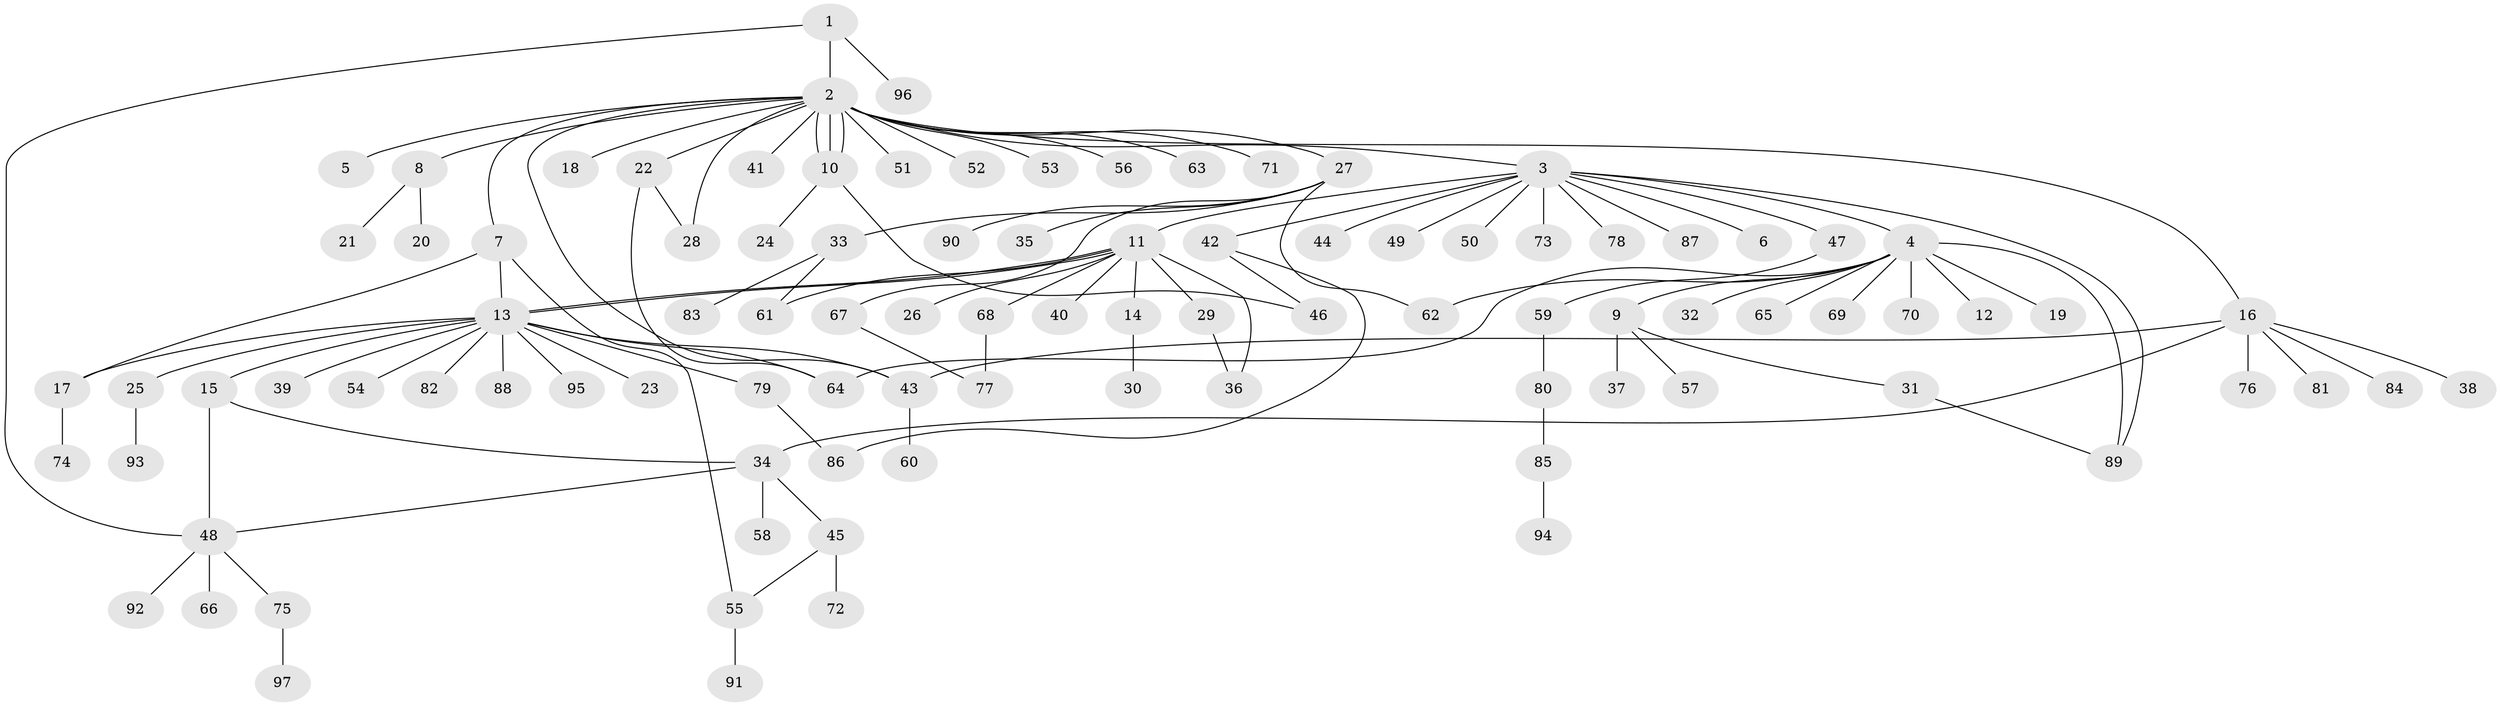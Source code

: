 // Generated by graph-tools (version 1.1) at 2025/26/03/09/25 03:26:06]
// undirected, 97 vertices, 118 edges
graph export_dot {
graph [start="1"]
  node [color=gray90,style=filled];
  1;
  2;
  3;
  4;
  5;
  6;
  7;
  8;
  9;
  10;
  11;
  12;
  13;
  14;
  15;
  16;
  17;
  18;
  19;
  20;
  21;
  22;
  23;
  24;
  25;
  26;
  27;
  28;
  29;
  30;
  31;
  32;
  33;
  34;
  35;
  36;
  37;
  38;
  39;
  40;
  41;
  42;
  43;
  44;
  45;
  46;
  47;
  48;
  49;
  50;
  51;
  52;
  53;
  54;
  55;
  56;
  57;
  58;
  59;
  60;
  61;
  62;
  63;
  64;
  65;
  66;
  67;
  68;
  69;
  70;
  71;
  72;
  73;
  74;
  75;
  76;
  77;
  78;
  79;
  80;
  81;
  82;
  83;
  84;
  85;
  86;
  87;
  88;
  89;
  90;
  91;
  92;
  93;
  94;
  95;
  96;
  97;
  1 -- 2;
  1 -- 48;
  1 -- 96;
  2 -- 3;
  2 -- 5;
  2 -- 7;
  2 -- 8;
  2 -- 10;
  2 -- 10;
  2 -- 10;
  2 -- 16;
  2 -- 18;
  2 -- 22;
  2 -- 27;
  2 -- 28;
  2 -- 41;
  2 -- 43;
  2 -- 51;
  2 -- 52;
  2 -- 53;
  2 -- 56;
  2 -- 63;
  2 -- 71;
  3 -- 4;
  3 -- 6;
  3 -- 11;
  3 -- 42;
  3 -- 44;
  3 -- 47;
  3 -- 49;
  3 -- 50;
  3 -- 73;
  3 -- 78;
  3 -- 87;
  3 -- 89;
  4 -- 9;
  4 -- 12;
  4 -- 19;
  4 -- 32;
  4 -- 62;
  4 -- 64;
  4 -- 65;
  4 -- 69;
  4 -- 70;
  4 -- 89;
  7 -- 13;
  7 -- 17;
  7 -- 55;
  8 -- 20;
  8 -- 21;
  9 -- 31;
  9 -- 37;
  9 -- 57;
  10 -- 24;
  10 -- 46;
  11 -- 13;
  11 -- 13;
  11 -- 14;
  11 -- 26;
  11 -- 29;
  11 -- 36;
  11 -- 40;
  11 -- 61;
  11 -- 68;
  13 -- 15;
  13 -- 17;
  13 -- 23;
  13 -- 25;
  13 -- 39;
  13 -- 43;
  13 -- 54;
  13 -- 64;
  13 -- 79;
  13 -- 82;
  13 -- 88;
  13 -- 95;
  14 -- 30;
  15 -- 34;
  15 -- 48;
  16 -- 34;
  16 -- 38;
  16 -- 43;
  16 -- 76;
  16 -- 81;
  16 -- 84;
  17 -- 74;
  22 -- 28;
  22 -- 64;
  25 -- 93;
  27 -- 33;
  27 -- 35;
  27 -- 62;
  27 -- 67;
  27 -- 90;
  29 -- 36;
  31 -- 89;
  33 -- 61;
  33 -- 83;
  34 -- 45;
  34 -- 48;
  34 -- 58;
  42 -- 46;
  42 -- 86;
  43 -- 60;
  45 -- 55;
  45 -- 72;
  47 -- 59;
  48 -- 66;
  48 -- 75;
  48 -- 92;
  55 -- 91;
  59 -- 80;
  67 -- 77;
  68 -- 77;
  75 -- 97;
  79 -- 86;
  80 -- 85;
  85 -- 94;
}
